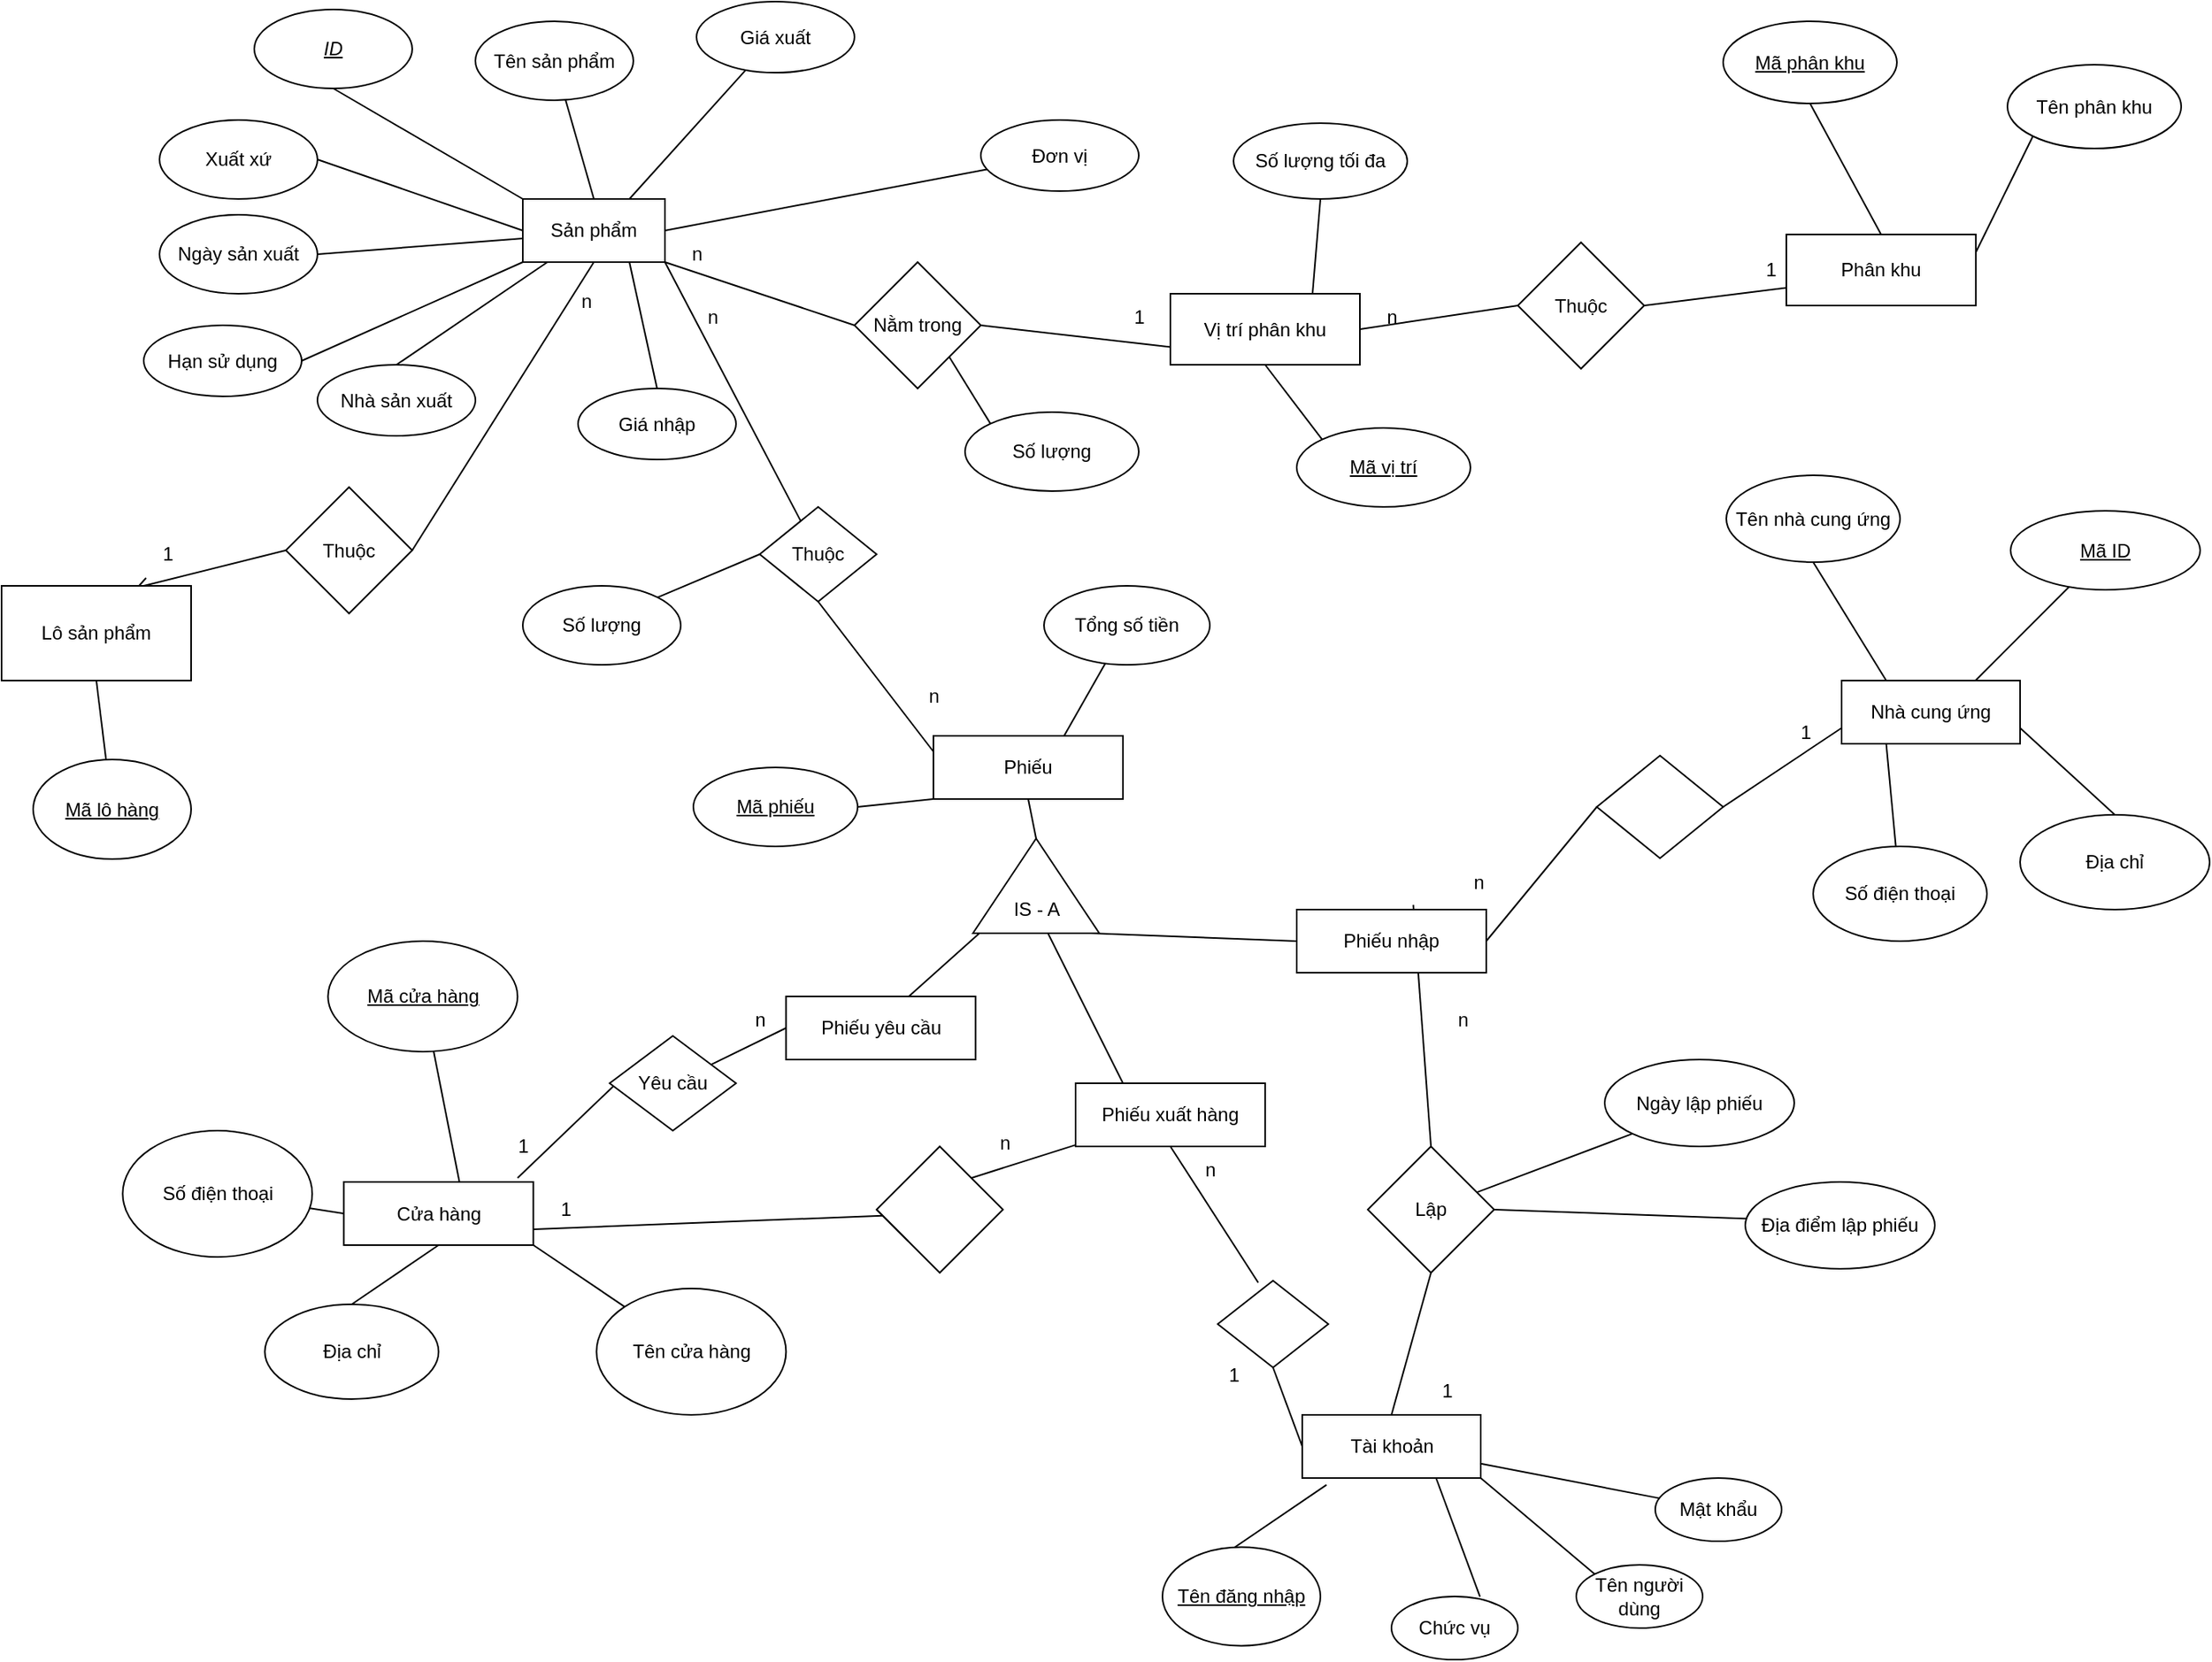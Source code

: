 <mxfile version="20.5.3" type="device"><diagram id="iwSXesFWMZJYlzsVGKOd" name="Trang-1"><mxGraphModel dx="2315" dy="882" grid="1" gridSize="10" guides="1" tooltips="1" connect="1" arrows="1" fold="1" page="1" pageScale="1" pageWidth="827" pageHeight="1169" math="0" shadow="0"><root><mxCell id="0"/><mxCell id="1" parent="0"/><mxCell id="i5mNq45_ILi-J4bscvYL-20" style="edgeStyle=none;rounded=0;orthogonalLoop=1;jettySize=auto;html=1;exitX=0.5;exitY=0;exitDx=0;exitDy=0;endArrow=none;endFill=0;" parent="1" source="i5mNq45_ILi-J4bscvYL-1" target="i5mNq45_ILi-J4bscvYL-11" edge="1"><mxGeometry relative="1" as="geometry"/></mxCell><mxCell id="i5mNq45_ILi-J4bscvYL-31" style="edgeStyle=none;rounded=0;orthogonalLoop=1;jettySize=auto;html=1;exitX=0.75;exitY=0;exitDx=0;exitDy=0;endArrow=none;endFill=0;" parent="1" source="i5mNq45_ILi-J4bscvYL-1" target="i5mNq45_ILi-J4bscvYL-25" edge="1"><mxGeometry relative="1" as="geometry"/></mxCell><mxCell id="i5mNq45_ILi-J4bscvYL-33" style="edgeStyle=none;rounded=0;orthogonalLoop=1;jettySize=auto;html=1;exitX=1;exitY=0.5;exitDx=0;exitDy=0;endArrow=none;endFill=0;" parent="1" source="i5mNq45_ILi-J4bscvYL-1" target="i5mNq45_ILi-J4bscvYL-26" edge="1"><mxGeometry relative="1" as="geometry"><mxPoint x="453.793" y="200.517" as="targetPoint"/></mxGeometry></mxCell><mxCell id="i5mNq45_ILi-J4bscvYL-40" style="edgeStyle=none;rounded=0;orthogonalLoop=1;jettySize=auto;html=1;exitX=1;exitY=1;exitDx=0;exitDy=0;entryX=0;entryY=0.5;entryDx=0;entryDy=0;endArrow=none;endFill=0;" parent="1" source="i5mNq45_ILi-J4bscvYL-1" target="i5mNq45_ILi-J4bscvYL-39" edge="1"><mxGeometry relative="1" as="geometry"/></mxCell><mxCell id="i5mNq45_ILi-J4bscvYL-57" style="edgeStyle=none;rounded=0;orthogonalLoop=1;jettySize=auto;html=1;exitX=1;exitY=1;exitDx=0;exitDy=0;endArrow=none;endFill=0;" parent="1" source="i5mNq45_ILi-J4bscvYL-1" target="i5mNq45_ILi-J4bscvYL-55" edge="1"><mxGeometry relative="1" as="geometry"/></mxCell><mxCell id="3nDwYYSznrRnHbzAOsSU-6" style="edgeStyle=none;rounded=0;orthogonalLoop=1;jettySize=auto;html=1;exitX=0.5;exitY=1;exitDx=0;exitDy=0;endArrow=none;endFill=0;entryX=1;entryY=0.5;entryDx=0;entryDy=0;" edge="1" parent="1" source="i5mNq45_ILi-J4bscvYL-1" target="3nDwYYSznrRnHbzAOsSU-7"><mxGeometry relative="1" as="geometry"><mxPoint x="97.973" y="430" as="targetPoint"/></mxGeometry></mxCell><mxCell id="i5mNq45_ILi-J4bscvYL-1" value="Sản phẩm" style="rounded=0;whiteSpace=wrap;html=1;" parent="1" vertex="1"><mxGeometry x="160" y="225" width="90" height="40" as="geometry"/></mxCell><mxCell id="i5mNq45_ILi-J4bscvYL-62" style="edgeStyle=none;rounded=0;orthogonalLoop=1;jettySize=auto;html=1;exitX=0.615;exitY=-0.074;exitDx=0;exitDy=0;entryX=0.5;entryY=0;entryDx=0;entryDy=0;endArrow=none;endFill=0;exitPerimeter=0;" parent="1" source="i5mNq45_ILi-J4bscvYL-88" target="i5mNq45_ILi-J4bscvYL-61" edge="1"><mxGeometry relative="1" as="geometry"/></mxCell><mxCell id="i5mNq45_ILi-J4bscvYL-87" style="edgeStyle=none;rounded=0;orthogonalLoop=1;jettySize=auto;html=1;exitX=0.5;exitY=1;exitDx=0;exitDy=0;endArrow=none;endFill=0;" parent="1" source="i5mNq45_ILi-J4bscvYL-2" target="i5mNq45_ILi-J4bscvYL-70" edge="1"><mxGeometry relative="1" as="geometry"/></mxCell><mxCell id="i5mNq45_ILi-J4bscvYL-2" value="Phiếu" style="rounded=0;whiteSpace=wrap;html=1;" parent="1" vertex="1"><mxGeometry x="420" y="565" width="120" height="40" as="geometry"/></mxCell><mxCell id="i5mNq45_ILi-J4bscvYL-36" style="edgeStyle=none;rounded=0;orthogonalLoop=1;jettySize=auto;html=1;exitX=1;exitY=0.5;exitDx=0;exitDy=0;entryX=0;entryY=0.5;entryDx=0;entryDy=0;endArrow=none;endFill=0;" parent="1" source="i5mNq45_ILi-J4bscvYL-3" target="i5mNq45_ILi-J4bscvYL-35" edge="1"><mxGeometry relative="1" as="geometry"/></mxCell><mxCell id="i5mNq45_ILi-J4bscvYL-44" style="edgeStyle=none;rounded=0;orthogonalLoop=1;jettySize=auto;html=1;exitX=0.75;exitY=0;exitDx=0;exitDy=0;entryX=0.5;entryY=1;entryDx=0;entryDy=0;endArrow=none;endFill=0;" parent="1" source="i5mNq45_ILi-J4bscvYL-3" target="i5mNq45_ILi-J4bscvYL-43" edge="1"><mxGeometry relative="1" as="geometry"/></mxCell><mxCell id="i5mNq45_ILi-J4bscvYL-50" style="edgeStyle=none;rounded=0;orthogonalLoop=1;jettySize=auto;html=1;exitX=0.5;exitY=1;exitDx=0;exitDy=0;entryX=0;entryY=0;entryDx=0;entryDy=0;endArrow=none;endFill=0;" parent="1" source="i5mNq45_ILi-J4bscvYL-3" target="i5mNq45_ILi-J4bscvYL-49" edge="1"><mxGeometry relative="1" as="geometry"/></mxCell><mxCell id="i5mNq45_ILi-J4bscvYL-3" value="Vị trí phân khu" style="rounded=0;whiteSpace=wrap;html=1;" parent="1" vertex="1"><mxGeometry x="570" y="285" width="120" height="45" as="geometry"/></mxCell><mxCell id="i5mNq45_ILi-J4bscvYL-83" style="edgeStyle=none;rounded=0;orthogonalLoop=1;jettySize=auto;html=1;exitX=0.613;exitY=0.047;exitDx=0;exitDy=0;endArrow=none;endFill=0;exitPerimeter=0;" parent="1" source="i5mNq45_ILi-J4bscvYL-4" target="i5mNq45_ILi-J4bscvYL-79" edge="1"><mxGeometry relative="1" as="geometry"><mxPoint x="129.28" y="783.57" as="targetPoint"/></mxGeometry></mxCell><mxCell id="i5mNq45_ILi-J4bscvYL-84" style="edgeStyle=none;rounded=0;orthogonalLoop=1;jettySize=auto;html=1;exitX=1;exitY=1;exitDx=0;exitDy=0;endArrow=none;endFill=0;" parent="1" source="i5mNq45_ILi-J4bscvYL-4" target="i5mNq45_ILi-J4bscvYL-80" edge="1"><mxGeometry relative="1" as="geometry"><mxPoint x="235.991" y="965.628" as="targetPoint"/></mxGeometry></mxCell><mxCell id="i5mNq45_ILi-J4bscvYL-85" style="edgeStyle=none;rounded=0;orthogonalLoop=1;jettySize=auto;html=1;entryX=0.5;entryY=0;entryDx=0;entryDy=0;endArrow=none;endFill=0;exitX=0.5;exitY=1;exitDx=0;exitDy=0;" parent="1" source="i5mNq45_ILi-J4bscvYL-4" target="i5mNq45_ILi-J4bscvYL-81" edge="1"><mxGeometry relative="1" as="geometry"><mxPoint x="64.68" y="825" as="sourcePoint"/></mxGeometry></mxCell><mxCell id="i5mNq45_ILi-J4bscvYL-86" style="edgeStyle=none;rounded=0;orthogonalLoop=1;jettySize=auto;html=1;exitX=0;exitY=0.5;exitDx=0;exitDy=0;endArrow=none;endFill=0;" parent="1" source="i5mNq45_ILi-J4bscvYL-4" target="i5mNq45_ILi-J4bscvYL-82" edge="1"><mxGeometry relative="1" as="geometry"/></mxCell><mxCell id="i5mNq45_ILi-J4bscvYL-102" style="edgeStyle=none;rounded=0;orthogonalLoop=1;jettySize=auto;html=1;entryX=0;entryY=0;entryDx=0;entryDy=0;endArrow=none;endFill=0;" parent="1" target="i5mNq45_ILi-J4bscvYL-99" edge="1"><mxGeometry relative="1" as="geometry"><mxPoint x="156.68" y="845" as="sourcePoint"/><mxPoint x="136.68" y="655" as="targetPoint"/></mxGeometry></mxCell><mxCell id="i5mNq45_ILi-J4bscvYL-105" style="edgeStyle=none;rounded=0;orthogonalLoop=1;jettySize=auto;html=1;exitX=1;exitY=0.75;exitDx=0;exitDy=0;endArrow=none;endFill=0;" parent="1" source="i5mNq45_ILi-J4bscvYL-4" edge="1"><mxGeometry relative="1" as="geometry"><mxPoint x="410" y="868" as="targetPoint"/></mxGeometry></mxCell><mxCell id="i5mNq45_ILi-J4bscvYL-4" value="Cửa hàng" style="rounded=0;whiteSpace=wrap;html=1;" parent="1" vertex="1"><mxGeometry x="46.68" y="847.5" width="120" height="40" as="geometry"/></mxCell><mxCell id="i5mNq45_ILi-J4bscvYL-52" style="edgeStyle=none;rounded=0;orthogonalLoop=1;jettySize=auto;html=1;exitX=0.5;exitY=0;exitDx=0;exitDy=0;entryX=0.5;entryY=1;entryDx=0;entryDy=0;endArrow=none;endFill=0;" parent="1" source="i5mNq45_ILi-J4bscvYL-5" target="i5mNq45_ILi-J4bscvYL-51" edge="1"><mxGeometry relative="1" as="geometry"/></mxCell><mxCell id="i5mNq45_ILi-J4bscvYL-54" style="edgeStyle=none;rounded=0;orthogonalLoop=1;jettySize=auto;html=1;exitX=1;exitY=0.25;exitDx=0;exitDy=0;entryX=0;entryY=1;entryDx=0;entryDy=0;endArrow=none;endFill=0;" parent="1" source="i5mNq45_ILi-J4bscvYL-5" target="i5mNq45_ILi-J4bscvYL-53" edge="1"><mxGeometry relative="1" as="geometry"/></mxCell><mxCell id="i5mNq45_ILi-J4bscvYL-5" value="Phân khu" style="rounded=0;whiteSpace=wrap;html=1;" parent="1" vertex="1"><mxGeometry x="960" y="247.5" width="120" height="45" as="geometry"/></mxCell><mxCell id="OMFTEvOMCz1kYWig_8Ma-6" style="edgeStyle=none;rounded=0;orthogonalLoop=1;jettySize=auto;html=1;exitX=1;exitY=1;exitDx=0;exitDy=0;entryX=0;entryY=0;entryDx=0;entryDy=0;endArrow=none;endFill=0;" parent="1" source="i5mNq45_ILi-J4bscvYL-6" target="OMFTEvOMCz1kYWig_8Ma-5" edge="1"><mxGeometry relative="1" as="geometry"/></mxCell><mxCell id="OMFTEvOMCz1kYWig_8Ma-8" style="edgeStyle=none;rounded=0;orthogonalLoop=1;jettySize=auto;html=1;exitX=0.75;exitY=1;exitDx=0;exitDy=0;endArrow=none;endFill=0;" parent="1" source="i5mNq45_ILi-J4bscvYL-6" edge="1"><mxGeometry relative="1" as="geometry"><mxPoint x="766.039" y="1110.154" as="targetPoint"/></mxGeometry></mxCell><mxCell id="i5mNq45_ILi-J4bscvYL-6" value="Tài khoản" style="rounded=0;whiteSpace=wrap;html=1;" parent="1" vertex="1"><mxGeometry x="653.5" y="995" width="113" height="40" as="geometry"/></mxCell><mxCell id="i5mNq45_ILi-J4bscvYL-10" style="rounded=0;orthogonalLoop=1;jettySize=auto;html=1;exitX=0.5;exitY=1;exitDx=0;exitDy=0;entryX=0;entryY=0;entryDx=0;entryDy=0;endArrow=none;endFill=0;" parent="1" source="i5mNq45_ILi-J4bscvYL-9" target="i5mNq45_ILi-J4bscvYL-1" edge="1"><mxGeometry relative="1" as="geometry"/></mxCell><mxCell id="i5mNq45_ILi-J4bscvYL-9" value="&lt;i&gt;&lt;u&gt;ID&lt;/u&gt;&lt;/i&gt;" style="ellipse;whiteSpace=wrap;html=1;" parent="1" vertex="1"><mxGeometry x="-10" y="105" width="100" height="50" as="geometry"/></mxCell><mxCell id="i5mNq45_ILi-J4bscvYL-11" value="Tên sản phẩm" style="ellipse;whiteSpace=wrap;html=1;" parent="1" vertex="1"><mxGeometry x="130" y="112.5" width="100" height="50" as="geometry"/></mxCell><mxCell id="i5mNq45_ILi-J4bscvYL-15" style="rounded=0;orthogonalLoop=1;jettySize=auto;html=1;exitX=1;exitY=0.5;exitDx=0;exitDy=0;entryX=0;entryY=0.5;entryDx=0;entryDy=0;endArrow=none;endFill=0;" parent="1" source="i5mNq45_ILi-J4bscvYL-12" target="i5mNq45_ILi-J4bscvYL-1" edge="1"><mxGeometry relative="1" as="geometry"/></mxCell><mxCell id="i5mNq45_ILi-J4bscvYL-12" value="Xuất xứ" style="ellipse;whiteSpace=wrap;html=1;" parent="1" vertex="1"><mxGeometry x="-70" y="175" width="100" height="50" as="geometry"/></mxCell><mxCell id="i5mNq45_ILi-J4bscvYL-16" style="rounded=0;orthogonalLoop=1;jettySize=auto;html=1;exitX=1;exitY=0.5;exitDx=0;exitDy=0;endArrow=none;endFill=0;" parent="1" source="i5mNq45_ILi-J4bscvYL-13" edge="1"><mxGeometry relative="1" as="geometry"><mxPoint x="160" y="250" as="targetPoint"/></mxGeometry></mxCell><mxCell id="i5mNq45_ILi-J4bscvYL-13" value="Ngày sản xuất" style="ellipse;whiteSpace=wrap;html=1;" parent="1" vertex="1"><mxGeometry x="-70" y="235" width="100" height="50" as="geometry"/></mxCell><mxCell id="i5mNq45_ILi-J4bscvYL-17" style="rounded=0;orthogonalLoop=1;jettySize=auto;html=1;exitX=1;exitY=0.5;exitDx=0;exitDy=0;endArrow=none;endFill=0;" parent="1" source="i5mNq45_ILi-J4bscvYL-14" edge="1"><mxGeometry relative="1" as="geometry"><mxPoint x="160" y="265" as="targetPoint"/></mxGeometry></mxCell><mxCell id="i5mNq45_ILi-J4bscvYL-14" value="Hạn sử dụng" style="ellipse;whiteSpace=wrap;html=1;" parent="1" vertex="1"><mxGeometry x="-80" y="305" width="100" height="45" as="geometry"/></mxCell><mxCell id="i5mNq45_ILi-J4bscvYL-22" style="edgeStyle=none;rounded=0;orthogonalLoop=1;jettySize=auto;html=1;exitX=0.5;exitY=0;exitDx=0;exitDy=0;endArrow=none;endFill=0;" parent="1" source="i5mNq45_ILi-J4bscvYL-21" target="i5mNq45_ILi-J4bscvYL-1" edge="1"><mxGeometry relative="1" as="geometry"/></mxCell><mxCell id="i5mNq45_ILi-J4bscvYL-21" value="Nhà sản xuất" style="ellipse;whiteSpace=wrap;html=1;" parent="1" vertex="1"><mxGeometry x="30" y="330" width="100" height="45" as="geometry"/></mxCell><mxCell id="i5mNq45_ILi-J4bscvYL-23" style="edgeStyle=none;rounded=0;orthogonalLoop=1;jettySize=auto;html=1;endArrow=none;endFill=0;entryX=0.75;entryY=1;entryDx=0;entryDy=0;exitX=0.5;exitY=0;exitDx=0;exitDy=0;" parent="1" source="i5mNq45_ILi-J4bscvYL-24" target="i5mNq45_ILi-J4bscvYL-1" edge="1"><mxGeometry relative="1" as="geometry"><mxPoint x="228" y="335" as="sourcePoint"/><mxPoint x="217.727" y="275" as="targetPoint"/></mxGeometry></mxCell><mxCell id="i5mNq45_ILi-J4bscvYL-24" value="Giá nhập" style="ellipse;whiteSpace=wrap;html=1;" parent="1" vertex="1"><mxGeometry x="195" y="345" width="100" height="45" as="geometry"/></mxCell><mxCell id="i5mNq45_ILi-J4bscvYL-25" value="Giá xuất" style="ellipse;whiteSpace=wrap;html=1;" parent="1" vertex="1"><mxGeometry x="270" y="100" width="100" height="45" as="geometry"/></mxCell><mxCell id="i5mNq45_ILi-J4bscvYL-26" value="Đơn vị" style="ellipse;whiteSpace=wrap;html=1;" parent="1" vertex="1"><mxGeometry x="450" y="175" width="100" height="45" as="geometry"/></mxCell><mxCell id="i5mNq45_ILi-J4bscvYL-37" style="edgeStyle=none;rounded=0;orthogonalLoop=1;jettySize=auto;html=1;exitX=1;exitY=0.5;exitDx=0;exitDy=0;entryX=0;entryY=0.75;entryDx=0;entryDy=0;endArrow=none;endFill=0;" parent="1" source="i5mNq45_ILi-J4bscvYL-35" target="i5mNq45_ILi-J4bscvYL-5" edge="1"><mxGeometry relative="1" as="geometry"/></mxCell><mxCell id="i5mNq45_ILi-J4bscvYL-35" value="Thuộc" style="rhombus;whiteSpace=wrap;html=1;" parent="1" vertex="1"><mxGeometry x="790" y="252.5" width="80" height="80" as="geometry"/></mxCell><mxCell id="i5mNq45_ILi-J4bscvYL-75" style="edgeStyle=none;rounded=0;orthogonalLoop=1;jettySize=auto;html=1;exitX=0.25;exitY=0;exitDx=0;exitDy=0;entryX=0.5;entryY=1;entryDx=0;entryDy=0;endArrow=none;endFill=0;" parent="1" source="i5mNq45_ILi-J4bscvYL-38" target="i5mNq45_ILi-J4bscvYL-71" edge="1"><mxGeometry relative="1" as="geometry"/></mxCell><mxCell id="i5mNq45_ILi-J4bscvYL-76" style="edgeStyle=none;rounded=0;orthogonalLoop=1;jettySize=auto;html=1;exitX=0.75;exitY=0;exitDx=0;exitDy=0;endArrow=none;endFill=0;" parent="1" source="i5mNq45_ILi-J4bscvYL-38" target="i5mNq45_ILi-J4bscvYL-72" edge="1"><mxGeometry relative="1" as="geometry"><mxPoint x="1103.4" y="469.95" as="targetPoint"/></mxGeometry></mxCell><mxCell id="i5mNq45_ILi-J4bscvYL-77" style="edgeStyle=none;rounded=0;orthogonalLoop=1;jettySize=auto;html=1;exitX=0.25;exitY=1;exitDx=0;exitDy=0;endArrow=none;endFill=0;" parent="1" source="i5mNq45_ILi-J4bscvYL-38" target="i5mNq45_ILi-J4bscvYL-73" edge="1"><mxGeometry relative="1" as="geometry"/></mxCell><mxCell id="i5mNq45_ILi-J4bscvYL-78" style="edgeStyle=none;rounded=0;orthogonalLoop=1;jettySize=auto;html=1;exitX=1;exitY=0.75;exitDx=0;exitDy=0;entryX=0.5;entryY=0;entryDx=0;entryDy=0;endArrow=none;endFill=0;" parent="1" source="i5mNq45_ILi-J4bscvYL-38" target="i5mNq45_ILi-J4bscvYL-74" edge="1"><mxGeometry relative="1" as="geometry"/></mxCell><mxCell id="i5mNq45_ILi-J4bscvYL-38" value="Nhà cung ứng" style="rounded=0;whiteSpace=wrap;html=1;" parent="1" vertex="1"><mxGeometry x="995" y="530" width="113" height="40" as="geometry"/></mxCell><mxCell id="i5mNq45_ILi-J4bscvYL-41" style="edgeStyle=none;rounded=0;orthogonalLoop=1;jettySize=auto;html=1;exitX=1;exitY=0.5;exitDx=0;exitDy=0;entryX=0;entryY=0.75;entryDx=0;entryDy=0;endArrow=none;endFill=0;" parent="1" source="i5mNq45_ILi-J4bscvYL-39" target="i5mNq45_ILi-J4bscvYL-3" edge="1"><mxGeometry relative="1" as="geometry"/></mxCell><mxCell id="i5mNq45_ILi-J4bscvYL-46" style="edgeStyle=none;rounded=0;orthogonalLoop=1;jettySize=auto;html=1;exitX=1;exitY=1;exitDx=0;exitDy=0;entryX=0;entryY=0;entryDx=0;entryDy=0;endArrow=none;endFill=0;" parent="1" source="i5mNq45_ILi-J4bscvYL-39" target="i5mNq45_ILi-J4bscvYL-45" edge="1"><mxGeometry relative="1" as="geometry"/></mxCell><mxCell id="i5mNq45_ILi-J4bscvYL-39" value="Nằm trong" style="rhombus;whiteSpace=wrap;html=1;" parent="1" vertex="1"><mxGeometry x="370" y="265" width="80" height="80" as="geometry"/></mxCell><mxCell id="i5mNq45_ILi-J4bscvYL-42" style="edgeStyle=none;rounded=0;orthogonalLoop=1;jettySize=auto;html=1;exitX=0.5;exitY=1;exitDx=0;exitDy=0;endArrow=none;endFill=0;" parent="1" source="i5mNq45_ILi-J4bscvYL-26" target="i5mNq45_ILi-J4bscvYL-26" edge="1"><mxGeometry relative="1" as="geometry"/></mxCell><mxCell id="i5mNq45_ILi-J4bscvYL-43" value="Số lượng tối đa" style="ellipse;whiteSpace=wrap;html=1;" parent="1" vertex="1"><mxGeometry x="610" y="177" width="110" height="48" as="geometry"/></mxCell><mxCell id="i5mNq45_ILi-J4bscvYL-45" value="Số lượng" style="ellipse;whiteSpace=wrap;html=1;" parent="1" vertex="1"><mxGeometry x="440" y="360" width="110" height="50" as="geometry"/></mxCell><mxCell id="i5mNq45_ILi-J4bscvYL-49" value="&lt;u&gt;Mã vị trí&lt;/u&gt;" style="ellipse;whiteSpace=wrap;html=1;" parent="1" vertex="1"><mxGeometry x="650" y="370" width="110" height="50" as="geometry"/></mxCell><mxCell id="i5mNq45_ILi-J4bscvYL-51" value="&lt;u&gt;Mã phân khu&lt;/u&gt;" style="ellipse;whiteSpace=wrap;html=1;" parent="1" vertex="1"><mxGeometry x="920" y="112.5" width="110" height="52" as="geometry"/></mxCell><mxCell id="i5mNq45_ILi-J4bscvYL-53" value="Tên phân khu" style="ellipse;whiteSpace=wrap;html=1;" parent="1" vertex="1"><mxGeometry x="1100" y="140" width="110" height="53" as="geometry"/></mxCell><mxCell id="i5mNq45_ILi-J4bscvYL-58" style="edgeStyle=none;rounded=0;orthogonalLoop=1;jettySize=auto;html=1;exitX=0.5;exitY=1;exitDx=0;exitDy=0;entryX=0;entryY=0.25;entryDx=0;entryDy=0;endArrow=none;endFill=0;" parent="1" source="i5mNq45_ILi-J4bscvYL-55" target="i5mNq45_ILi-J4bscvYL-2" edge="1"><mxGeometry relative="1" as="geometry"/></mxCell><mxCell id="i5mNq45_ILi-J4bscvYL-60" style="edgeStyle=none;rounded=0;orthogonalLoop=1;jettySize=auto;html=1;exitX=0;exitY=0.5;exitDx=0;exitDy=0;entryX=1;entryY=0;entryDx=0;entryDy=0;endArrow=none;endFill=0;" parent="1" source="i5mNq45_ILi-J4bscvYL-55" target="i5mNq45_ILi-J4bscvYL-59" edge="1"><mxGeometry relative="1" as="geometry"/></mxCell><mxCell id="i5mNq45_ILi-J4bscvYL-55" value="Thuộc" style="rhombus;whiteSpace=wrap;html=1;" parent="1" vertex="1"><mxGeometry x="310" y="420" width="74" height="60" as="geometry"/></mxCell><mxCell id="i5mNq45_ILi-J4bscvYL-56" style="edgeStyle=none;rounded=0;orthogonalLoop=1;jettySize=auto;html=1;exitX=0.5;exitY=1;exitDx=0;exitDy=0;endArrow=none;endFill=0;" parent="1" source="i5mNq45_ILi-J4bscvYL-24" target="i5mNq45_ILi-J4bscvYL-24" edge="1"><mxGeometry relative="1" as="geometry"/></mxCell><mxCell id="i5mNq45_ILi-J4bscvYL-59" value="Số lượng" style="ellipse;whiteSpace=wrap;html=1;" parent="1" vertex="1"><mxGeometry x="160" y="470" width="100" height="50" as="geometry"/></mxCell><mxCell id="i5mNq45_ILi-J4bscvYL-63" style="edgeStyle=none;rounded=0;orthogonalLoop=1;jettySize=auto;html=1;exitX=0.5;exitY=1;exitDx=0;exitDy=0;entryX=0.5;entryY=0;entryDx=0;entryDy=0;endArrow=none;endFill=0;" parent="1" source="i5mNq45_ILi-J4bscvYL-61" target="i5mNq45_ILi-J4bscvYL-6" edge="1"><mxGeometry relative="1" as="geometry"/></mxCell><mxCell id="i5mNq45_ILi-J4bscvYL-66" style="edgeStyle=none;rounded=0;orthogonalLoop=1;jettySize=auto;html=1;exitX=1;exitY=0.5;exitDx=0;exitDy=0;entryX=1;entryY=0.5;entryDx=0;entryDy=0;endArrow=none;endFill=0;" parent="1" source="i5mNq45_ILi-J4bscvYL-61" target="i5mNq45_ILi-J4bscvYL-65" edge="1"><mxGeometry relative="1" as="geometry"/></mxCell><mxCell id="i5mNq45_ILi-J4bscvYL-67" style="edgeStyle=none;rounded=0;orthogonalLoop=1;jettySize=auto;html=1;entryX=0;entryY=1;entryDx=0;entryDy=0;endArrow=none;endFill=0;" parent="1" source="i5mNq45_ILi-J4bscvYL-61" target="i5mNq45_ILi-J4bscvYL-64" edge="1"><mxGeometry relative="1" as="geometry"><mxPoint x="780" y="860" as="sourcePoint"/></mxGeometry></mxCell><mxCell id="i5mNq45_ILi-J4bscvYL-61" value="Lập" style="rhombus;whiteSpace=wrap;html=1;" parent="1" vertex="1"><mxGeometry x="695" y="825" width="80" height="80" as="geometry"/></mxCell><mxCell id="i5mNq45_ILi-J4bscvYL-64" value="Ngày lập phiếu" style="ellipse;whiteSpace=wrap;html=1;" parent="1" vertex="1"><mxGeometry x="845" y="770" width="120" height="55" as="geometry"/></mxCell><mxCell id="i5mNq45_ILi-J4bscvYL-65" value="Địa điểm lập phiếu" style="ellipse;whiteSpace=wrap;html=1;" parent="1" vertex="1"><mxGeometry x="934" y="847.5" width="120" height="55" as="geometry"/></mxCell><mxCell id="i5mNq45_ILi-J4bscvYL-69" style="edgeStyle=none;rounded=0;orthogonalLoop=1;jettySize=auto;html=1;exitX=1;exitY=0.5;exitDx=0;exitDy=0;entryX=0;entryY=1;entryDx=0;entryDy=0;endArrow=none;endFill=0;" parent="1" source="i5mNq45_ILi-J4bscvYL-68" target="i5mNq45_ILi-J4bscvYL-2" edge="1"><mxGeometry relative="1" as="geometry"/></mxCell><mxCell id="i5mNq45_ILi-J4bscvYL-68" value="&lt;u&gt;Mã phiếu&lt;/u&gt;" style="ellipse;whiteSpace=wrap;html=1;" parent="1" vertex="1"><mxGeometry x="268" y="585" width="104" height="50" as="geometry"/></mxCell><mxCell id="i5mNq45_ILi-J4bscvYL-70" value="Tổng số tiền" style="ellipse;whiteSpace=wrap;html=1;" parent="1" vertex="1"><mxGeometry x="490" y="470" width="105" height="50" as="geometry"/></mxCell><mxCell id="i5mNq45_ILi-J4bscvYL-71" value="Tên nhà cung ứng" style="ellipse;whiteSpace=wrap;html=1;" parent="1" vertex="1"><mxGeometry x="922" y="400" width="110" height="55" as="geometry"/></mxCell><mxCell id="i5mNq45_ILi-J4bscvYL-72" value="&lt;u&gt;Mã ID&lt;/u&gt;" style="ellipse;whiteSpace=wrap;html=1;" parent="1" vertex="1"><mxGeometry x="1102" y="422.5" width="120" height="50" as="geometry"/></mxCell><mxCell id="i5mNq45_ILi-J4bscvYL-73" value="Số điện thoại" style="ellipse;whiteSpace=wrap;html=1;" parent="1" vertex="1"><mxGeometry x="977" y="635" width="110" height="60" as="geometry"/></mxCell><mxCell id="i5mNq45_ILi-J4bscvYL-74" value="Địa chỉ" style="ellipse;whiteSpace=wrap;html=1;" parent="1" vertex="1"><mxGeometry x="1108" y="615" width="120" height="60" as="geometry"/></mxCell><mxCell id="i5mNq45_ILi-J4bscvYL-79" value="&lt;u&gt;Mã cửa hàng&lt;/u&gt;" style="ellipse;whiteSpace=wrap;html=1;" parent="1" vertex="1"><mxGeometry x="36.68" y="695" width="120" height="70" as="geometry"/></mxCell><mxCell id="i5mNq45_ILi-J4bscvYL-80" value="Tên cửa hàng" style="ellipse;whiteSpace=wrap;html=1;" parent="1" vertex="1"><mxGeometry x="206.68" y="915" width="120" height="80" as="geometry"/></mxCell><mxCell id="i5mNq45_ILi-J4bscvYL-81" value="Địa chỉ" style="ellipse;whiteSpace=wrap;html=1;" parent="1" vertex="1"><mxGeometry x="-3.32" y="925" width="110" height="60" as="geometry"/></mxCell><mxCell id="i5mNq45_ILi-J4bscvYL-82" value="Số điện thoại" style="ellipse;whiteSpace=wrap;html=1;" parent="1" vertex="1"><mxGeometry x="-93.32" y="815" width="120" height="80" as="geometry"/></mxCell><mxCell id="i5mNq45_ILi-J4bscvYL-93" style="edgeStyle=none;rounded=0;orthogonalLoop=1;jettySize=auto;html=1;exitX=0;exitY=0.5;exitDx=0;exitDy=0;entryX=0;entryY=0.935;entryDx=0;entryDy=0;entryPerimeter=0;endArrow=none;endFill=0;" parent="1" source="i5mNq45_ILi-J4bscvYL-88" target="i5mNq45_ILi-J4bscvYL-91" edge="1"><mxGeometry relative="1" as="geometry"/></mxCell><mxCell id="i5mNq45_ILi-J4bscvYL-112" style="edgeStyle=none;rounded=0;orthogonalLoop=1;jettySize=auto;html=1;exitX=1;exitY=0.5;exitDx=0;exitDy=0;entryX=0;entryY=0.5;entryDx=0;entryDy=0;endArrow=none;endFill=0;" parent="1" source="i5mNq45_ILi-J4bscvYL-88" target="i5mNq45_ILi-J4bscvYL-111" edge="1"><mxGeometry relative="1" as="geometry"/></mxCell><mxCell id="i5mNq45_ILi-J4bscvYL-88" value="Phiếu nhập" style="rounded=0;whiteSpace=wrap;html=1;" parent="1" vertex="1"><mxGeometry x="650" y="675" width="120" height="40" as="geometry"/></mxCell><mxCell id="i5mNq45_ILi-J4bscvYL-94" style="edgeStyle=none;rounded=0;orthogonalLoop=1;jettySize=auto;html=1;endArrow=none;endFill=0;entryX=-0.095;entryY=0.817;entryDx=0;entryDy=0;entryPerimeter=0;exitX=0.635;exitY=0.035;exitDx=0;exitDy=0;exitPerimeter=0;" parent="1" source="i5mNq45_ILi-J4bscvYL-89" target="i5mNq45_ILi-J4bscvYL-92" edge="1"><mxGeometry relative="1" as="geometry"><mxPoint x="480" y="710" as="targetPoint"/><mxPoint x="410" y="720" as="sourcePoint"/></mxGeometry></mxCell><mxCell id="OMFTEvOMCz1kYWig_8Ma-10" style="edgeStyle=none;rounded=0;orthogonalLoop=1;jettySize=auto;html=1;exitX=0;exitY=0.5;exitDx=0;exitDy=0;endArrow=none;endFill=0;" parent="1" source="i5mNq45_ILi-J4bscvYL-89" target="i5mNq45_ILi-J4bscvYL-99" edge="1"><mxGeometry relative="1" as="geometry"/></mxCell><mxCell id="i5mNq45_ILi-J4bscvYL-89" value="Phiếu yêu cầu" style="rounded=0;whiteSpace=wrap;html=1;" parent="1" vertex="1"><mxGeometry x="326.68" y="730" width="120" height="40" as="geometry"/></mxCell><mxCell id="i5mNq45_ILi-J4bscvYL-95" style="edgeStyle=none;rounded=0;orthogonalLoop=1;jettySize=auto;html=1;exitX=0.25;exitY=0;exitDx=0;exitDy=0;endArrow=none;endFill=0;" parent="1" source="i5mNq45_ILi-J4bscvYL-90" target="i5mNq45_ILi-J4bscvYL-92" edge="1"><mxGeometry relative="1" as="geometry"><mxPoint x="480" y="710" as="targetPoint"/></mxGeometry></mxCell><mxCell id="OMFTEvOMCz1kYWig_8Ma-14" style="edgeStyle=none;rounded=0;orthogonalLoop=1;jettySize=auto;html=1;exitX=0.5;exitY=1;exitDx=0;exitDy=0;entryX=0.366;entryY=0.022;entryDx=0;entryDy=0;entryPerimeter=0;endArrow=none;endFill=0;" parent="1" source="i5mNq45_ILi-J4bscvYL-90" target="OMFTEvOMCz1kYWig_8Ma-13" edge="1"><mxGeometry relative="1" as="geometry"/></mxCell><mxCell id="i5mNq45_ILi-J4bscvYL-90" value="Phiếu xuất hàng" style="rounded=0;whiteSpace=wrap;html=1;" parent="1" vertex="1"><mxGeometry x="510" y="785" width="120" height="40" as="geometry"/></mxCell><mxCell id="i5mNq45_ILi-J4bscvYL-98" style="edgeStyle=none;rounded=0;orthogonalLoop=1;jettySize=auto;html=1;exitX=1;exitY=0.5;exitDx=0;exitDy=0;entryX=0.5;entryY=1;entryDx=0;entryDy=0;endArrow=none;endFill=0;" parent="1" source="i5mNq45_ILi-J4bscvYL-91" target="i5mNq45_ILi-J4bscvYL-2" edge="1"><mxGeometry relative="1" as="geometry"/></mxCell><mxCell id="i5mNq45_ILi-J4bscvYL-91" value="&lt;h2&gt;&lt;br&gt;&lt;/h2&gt;" style="triangle;whiteSpace=wrap;html=1;rotation=-90;gradientColor=none;" parent="1" vertex="1"><mxGeometry x="455" y="620" width="60" height="80" as="geometry"/></mxCell><mxCell id="i5mNq45_ILi-J4bscvYL-92" value="IS - A" style="text;html=1;align=center;verticalAlign=middle;resizable=0;points=[];autosize=1;strokeColor=none;fillColor=none;" parent="1" vertex="1"><mxGeometry x="460" y="660" width="50" height="30" as="geometry"/></mxCell><mxCell id="i5mNq45_ILi-J4bscvYL-99" value="Yêu cầu" style="rhombus;whiteSpace=wrap;html=1;gradientColor=none;" parent="1" vertex="1"><mxGeometry x="215" y="755" width="80" height="60" as="geometry"/></mxCell><mxCell id="i5mNq45_ILi-J4bscvYL-106" style="edgeStyle=none;rounded=0;orthogonalLoop=1;jettySize=auto;html=1;exitX=1;exitY=0;exitDx=0;exitDy=0;endArrow=none;endFill=0;" parent="1" source="i5mNq45_ILi-J4bscvYL-104" target="i5mNq45_ILi-J4bscvYL-90" edge="1"><mxGeometry relative="1" as="geometry"/></mxCell><mxCell id="i5mNq45_ILi-J4bscvYL-104" value="" style="rhombus;whiteSpace=wrap;html=1;gradientColor=none;" parent="1" vertex="1"><mxGeometry x="384" y="825" width="80" height="80" as="geometry"/></mxCell><mxCell id="i5mNq45_ILi-J4bscvYL-113" style="edgeStyle=none;rounded=0;orthogonalLoop=1;jettySize=auto;html=1;entryX=0;entryY=0.75;entryDx=0;entryDy=0;endArrow=none;endFill=0;exitX=1;exitY=0.5;exitDx=0;exitDy=0;" parent="1" source="i5mNq45_ILi-J4bscvYL-111" target="i5mNq45_ILi-J4bscvYL-38" edge="1"><mxGeometry relative="1" as="geometry"><mxPoint x="902" y="597.5" as="sourcePoint"/></mxGeometry></mxCell><mxCell id="i5mNq45_ILi-J4bscvYL-111" value="" style="rhombus;whiteSpace=wrap;html=1;gradientColor=none;" parent="1" vertex="1"><mxGeometry x="840" y="577.5" width="80" height="65" as="geometry"/></mxCell><mxCell id="M9vHqGr2wEyRWloP0x55-3" value="1" style="text;html=1;align=center;verticalAlign=middle;resizable=0;points=[];autosize=1;strokeColor=none;fillColor=none;" parent="1" vertex="1"><mxGeometry x="171.68" y="850" width="30" height="30" as="geometry"/></mxCell><mxCell id="M9vHqGr2wEyRWloP0x55-4" value="n" style="text;html=1;align=center;verticalAlign=middle;resizable=0;points=[];autosize=1;strokeColor=none;fillColor=none;" parent="1" vertex="1"><mxGeometry x="450" y="807.5" width="30" height="30" as="geometry"/></mxCell><mxCell id="M9vHqGr2wEyRWloP0x55-5" value="1" style="text;html=1;align=center;verticalAlign=middle;resizable=0;points=[];autosize=1;strokeColor=none;fillColor=none;" parent="1" vertex="1"><mxGeometry x="144.68" y="810" width="30" height="30" as="geometry"/></mxCell><mxCell id="M9vHqGr2wEyRWloP0x55-6" value="n" style="text;html=1;align=center;verticalAlign=middle;resizable=0;points=[];autosize=1;strokeColor=none;fillColor=none;" parent="1" vertex="1"><mxGeometry x="295" y="730" width="30" height="30" as="geometry"/></mxCell><mxCell id="M9vHqGr2wEyRWloP0x55-7" value="1" style="text;html=1;align=center;verticalAlign=middle;resizable=0;points=[];autosize=1;strokeColor=none;fillColor=none;" parent="1" vertex="1"><mxGeometry x="730" y="965" width="30" height="30" as="geometry"/></mxCell><mxCell id="M9vHqGr2wEyRWloP0x55-8" value="n" style="text;html=1;align=center;verticalAlign=middle;resizable=0;points=[];autosize=1;strokeColor=none;fillColor=none;" parent="1" vertex="1"><mxGeometry x="750" y="642.5" width="30" height="30" as="geometry"/></mxCell><mxCell id="M9vHqGr2wEyRWloP0x55-9" value="1" style="text;html=1;align=center;verticalAlign=middle;resizable=0;points=[];autosize=1;strokeColor=none;fillColor=none;" parent="1" vertex="1"><mxGeometry x="957" y="547.5" width="30" height="30" as="geometry"/></mxCell><mxCell id="M9vHqGr2wEyRWloP0x55-10" value="n" style="text;html=1;align=center;verticalAlign=middle;resizable=0;points=[];autosize=1;strokeColor=none;fillColor=none;" parent="1" vertex="1"><mxGeometry x="740" y="730" width="30" height="30" as="geometry"/></mxCell><mxCell id="M9vHqGr2wEyRWloP0x55-11" value="n" style="text;html=1;align=center;verticalAlign=middle;resizable=0;points=[];autosize=1;strokeColor=none;fillColor=none;" parent="1" vertex="1"><mxGeometry x="405" y="525" width="30" height="30" as="geometry"/></mxCell><mxCell id="M9vHqGr2wEyRWloP0x55-12" value="n" style="text;html=1;align=center;verticalAlign=middle;resizable=0;points=[];autosize=1;strokeColor=none;fillColor=none;" parent="1" vertex="1"><mxGeometry x="265" y="285" width="30" height="30" as="geometry"/></mxCell><mxCell id="M9vHqGr2wEyRWloP0x55-13" value="n" style="text;html=1;align=center;verticalAlign=middle;resizable=0;points=[];autosize=1;strokeColor=none;fillColor=none;" parent="1" vertex="1"><mxGeometry x="255" y="245" width="30" height="30" as="geometry"/></mxCell><mxCell id="M9vHqGr2wEyRWloP0x55-14" value="1" style="text;html=1;align=center;verticalAlign=middle;resizable=0;points=[];autosize=1;strokeColor=none;fillColor=none;" parent="1" vertex="1"><mxGeometry x="535" y="285" width="30" height="30" as="geometry"/></mxCell><mxCell id="M9vHqGr2wEyRWloP0x55-15" value="n" style="text;html=1;align=center;verticalAlign=middle;resizable=0;points=[];autosize=1;strokeColor=none;fillColor=none;" parent="1" vertex="1"><mxGeometry x="695" y="285" width="30" height="30" as="geometry"/></mxCell><mxCell id="M9vHqGr2wEyRWloP0x55-16" value="1" style="text;html=1;align=center;verticalAlign=middle;resizable=0;points=[];autosize=1;strokeColor=none;fillColor=none;" parent="1" vertex="1"><mxGeometry x="935" y="255" width="30" height="30" as="geometry"/></mxCell><mxCell id="OMFTEvOMCz1kYWig_8Ma-2" style="rounded=0;orthogonalLoop=1;jettySize=auto;html=1;exitX=0;exitY=0.5;exitDx=0;exitDy=0;entryX=0.136;entryY=1.108;entryDx=0;entryDy=0;endArrow=none;endFill=0;entryPerimeter=0;" parent="1" source="OMFTEvOMCz1kYWig_8Ma-1" target="i5mNq45_ILi-J4bscvYL-6" edge="1"><mxGeometry relative="1" as="geometry"/></mxCell><mxCell id="OMFTEvOMCz1kYWig_8Ma-1" value="&lt;u&gt;Tên đăng nhập&lt;/u&gt;" style="ellipse;whiteSpace=wrap;html=1;" parent="1" vertex="1"><mxGeometry x="565" y="1078.75" width="100" height="62.5" as="geometry"/></mxCell><mxCell id="OMFTEvOMCz1kYWig_8Ma-4" value="" style="edgeStyle=none;rounded=0;orthogonalLoop=1;jettySize=auto;html=1;endArrow=none;endFill=0;" parent="1" source="OMFTEvOMCz1kYWig_8Ma-3" target="i5mNq45_ILi-J4bscvYL-6" edge="1"><mxGeometry relative="1" as="geometry"/></mxCell><mxCell id="OMFTEvOMCz1kYWig_8Ma-3" value="Mật khẩu" style="ellipse;whiteSpace=wrap;html=1;" parent="1" vertex="1"><mxGeometry x="877" y="1035" width="80" height="40" as="geometry"/></mxCell><mxCell id="OMFTEvOMCz1kYWig_8Ma-5" value="Tên người dùng" style="ellipse;whiteSpace=wrap;html=1;" parent="1" vertex="1"><mxGeometry x="827" y="1090" width="80" height="40" as="geometry"/></mxCell><mxCell id="OMFTEvOMCz1kYWig_8Ma-7" value="Chức vụ" style="ellipse;whiteSpace=wrap;html=1;" parent="1" vertex="1"><mxGeometry x="710" y="1110" width="80" height="40" as="geometry"/></mxCell><mxCell id="OMFTEvOMCz1kYWig_8Ma-11" style="edgeStyle=none;rounded=0;orthogonalLoop=1;jettySize=auto;html=1;exitX=0;exitY=1;exitDx=0;exitDy=0;entryX=0;entryY=0.5;entryDx=0;entryDy=0;endArrow=none;endFill=0;" parent="1" source="i5mNq45_ILi-J4bscvYL-104" target="i5mNq45_ILi-J4bscvYL-104" edge="1"><mxGeometry relative="1" as="geometry"/></mxCell><mxCell id="OMFTEvOMCz1kYWig_8Ma-15" style="edgeStyle=none;rounded=0;orthogonalLoop=1;jettySize=auto;html=1;exitX=0.5;exitY=1;exitDx=0;exitDy=0;entryX=0;entryY=0.5;entryDx=0;entryDy=0;endArrow=none;endFill=0;" parent="1" source="OMFTEvOMCz1kYWig_8Ma-13" target="i5mNq45_ILi-J4bscvYL-6" edge="1"><mxGeometry relative="1" as="geometry"/></mxCell><mxCell id="OMFTEvOMCz1kYWig_8Ma-13" value="" style="rhombus;whiteSpace=wrap;html=1;" parent="1" vertex="1"><mxGeometry x="600" y="910" width="70" height="55" as="geometry"/></mxCell><mxCell id="OMFTEvOMCz1kYWig_8Ma-16" value="1" style="text;html=1;align=center;verticalAlign=middle;resizable=0;points=[];autosize=1;strokeColor=none;fillColor=none;" parent="1" vertex="1"><mxGeometry x="595" y="955" width="30" height="30" as="geometry"/></mxCell><mxCell id="OMFTEvOMCz1kYWig_8Ma-17" value="n" style="text;html=1;align=center;verticalAlign=middle;resizable=0;points=[];autosize=1;strokeColor=none;fillColor=none;" parent="1" vertex="1"><mxGeometry x="580" y="825" width="30" height="30" as="geometry"/></mxCell><mxCell id="3nDwYYSznrRnHbzAOsSU-4" style="rounded=0;orthogonalLoop=1;jettySize=auto;html=1;exitX=0.5;exitY=1;exitDx=0;exitDy=0;endArrow=none;endFill=0;" edge="1" parent="1" source="3nDwYYSznrRnHbzAOsSU-1" target="3nDwYYSznrRnHbzAOsSU-3"><mxGeometry relative="1" as="geometry"/></mxCell><mxCell id="3nDwYYSznrRnHbzAOsSU-1" value="Lô sản phẩm" style="rounded=0;whiteSpace=wrap;html=1;" vertex="1" parent="1"><mxGeometry x="-170" y="470" width="120" height="60" as="geometry"/></mxCell><mxCell id="3nDwYYSznrRnHbzAOsSU-3" value="&lt;u&gt;Mã lô hàng&lt;/u&gt;" style="ellipse;whiteSpace=wrap;html=1;" vertex="1" parent="1"><mxGeometry x="-150" y="580" width="100" height="63" as="geometry"/></mxCell><mxCell id="3nDwYYSznrRnHbzAOsSU-8" style="edgeStyle=none;rounded=0;orthogonalLoop=1;jettySize=auto;html=1;exitX=0;exitY=0.5;exitDx=0;exitDy=0;entryX=0.75;entryY=0;entryDx=0;entryDy=0;endArrow=none;endFill=0;" edge="1" parent="1" source="3nDwYYSznrRnHbzAOsSU-7" target="3nDwYYSznrRnHbzAOsSU-1"><mxGeometry relative="1" as="geometry"/></mxCell><mxCell id="3nDwYYSznrRnHbzAOsSU-7" value="Thuộc" style="rhombus;whiteSpace=wrap;html=1;" vertex="1" parent="1"><mxGeometry x="10" y="407.5" width="80" height="80" as="geometry"/></mxCell><mxCell id="3nDwYYSznrRnHbzAOsSU-9" value="n" style="text;html=1;align=center;verticalAlign=middle;resizable=0;points=[];autosize=1;strokeColor=none;fillColor=none;" vertex="1" parent="1"><mxGeometry x="185" y="275" width="30" height="30" as="geometry"/></mxCell><mxCell id="3nDwYYSznrRnHbzAOsSU-11" value="" style="edgeStyle=none;rounded=0;orthogonalLoop=1;jettySize=auto;html=1;endArrow=none;endFill=0;" edge="1" parent="1" source="3nDwYYSznrRnHbzAOsSU-10" target="3nDwYYSznrRnHbzAOsSU-1"><mxGeometry relative="1" as="geometry"/></mxCell><mxCell id="3nDwYYSznrRnHbzAOsSU-10" value="1" style="text;html=1;align=center;verticalAlign=middle;resizable=0;points=[];autosize=1;strokeColor=none;fillColor=none;" vertex="1" parent="1"><mxGeometry x="-80" y="435" width="30" height="30" as="geometry"/></mxCell></root></mxGraphModel></diagram></mxfile>